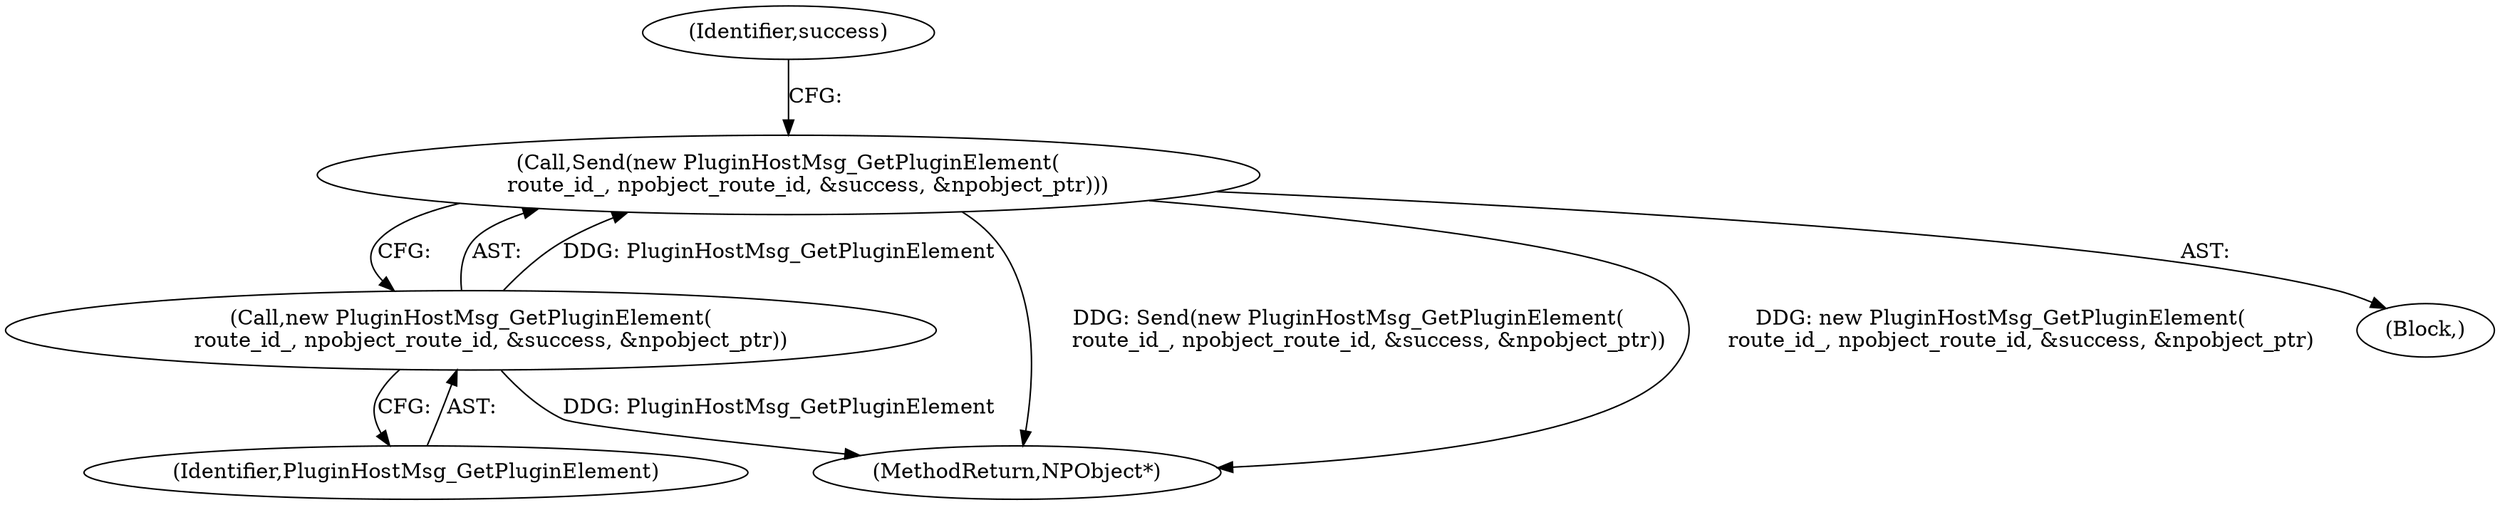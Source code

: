 digraph "1_Chrome_ea3d1d84be3d6f97bf50e76511c9e26af6895533_4@del" {
"1000119" [label="(Call,Send(new PluginHostMsg_GetPluginElement(\n      route_id_, npobject_route_id, &success, &npobject_ptr)))"];
"1000120" [label="(Call,new PluginHostMsg_GetPluginElement(\n      route_id_, npobject_route_id, &success, &npobject_ptr))"];
"1000120" [label="(Call,new PluginHostMsg_GetPluginElement(\n      route_id_, npobject_route_id, &success, &npobject_ptr))"];
"1000136" [label="(MethodReturn,NPObject*)"];
"1000119" [label="(Call,Send(new PluginHostMsg_GetPluginElement(\n      route_id_, npobject_route_id, &success, &npobject_ptr)))"];
"1000121" [label="(Identifier,PluginHostMsg_GetPluginElement)"];
"1000124" [label="(Identifier,success)"];
"1000101" [label="(Block,)"];
"1000119" -> "1000101"  [label="AST: "];
"1000119" -> "1000120"  [label="CFG: "];
"1000120" -> "1000119"  [label="AST: "];
"1000124" -> "1000119"  [label="CFG: "];
"1000119" -> "1000136"  [label="DDG: Send(new PluginHostMsg_GetPluginElement(\n      route_id_, npobject_route_id, &success, &npobject_ptr))"];
"1000119" -> "1000136"  [label="DDG: new PluginHostMsg_GetPluginElement(\n      route_id_, npobject_route_id, &success, &npobject_ptr)"];
"1000120" -> "1000119"  [label="DDG: PluginHostMsg_GetPluginElement"];
"1000120" -> "1000121"  [label="CFG: "];
"1000121" -> "1000120"  [label="AST: "];
"1000120" -> "1000136"  [label="DDG: PluginHostMsg_GetPluginElement"];
}
